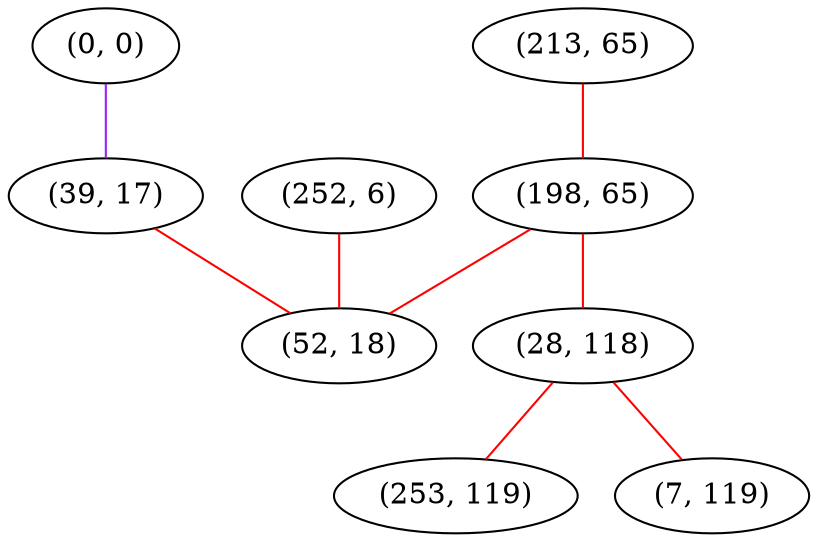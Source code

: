 graph "" {
"(0, 0)";
"(213, 65)";
"(198, 65)";
"(28, 118)";
"(252, 6)";
"(253, 119)";
"(39, 17)";
"(52, 18)";
"(7, 119)";
"(0, 0)" -- "(39, 17)"  [color=purple, key=0, weight=4];
"(213, 65)" -- "(198, 65)"  [color=red, key=0, weight=1];
"(198, 65)" -- "(28, 118)"  [color=red, key=0, weight=1];
"(198, 65)" -- "(52, 18)"  [color=red, key=0, weight=1];
"(28, 118)" -- "(253, 119)"  [color=red, key=0, weight=1];
"(28, 118)" -- "(7, 119)"  [color=red, key=0, weight=1];
"(252, 6)" -- "(52, 18)"  [color=red, key=0, weight=1];
"(39, 17)" -- "(52, 18)"  [color=red, key=0, weight=1];
}
